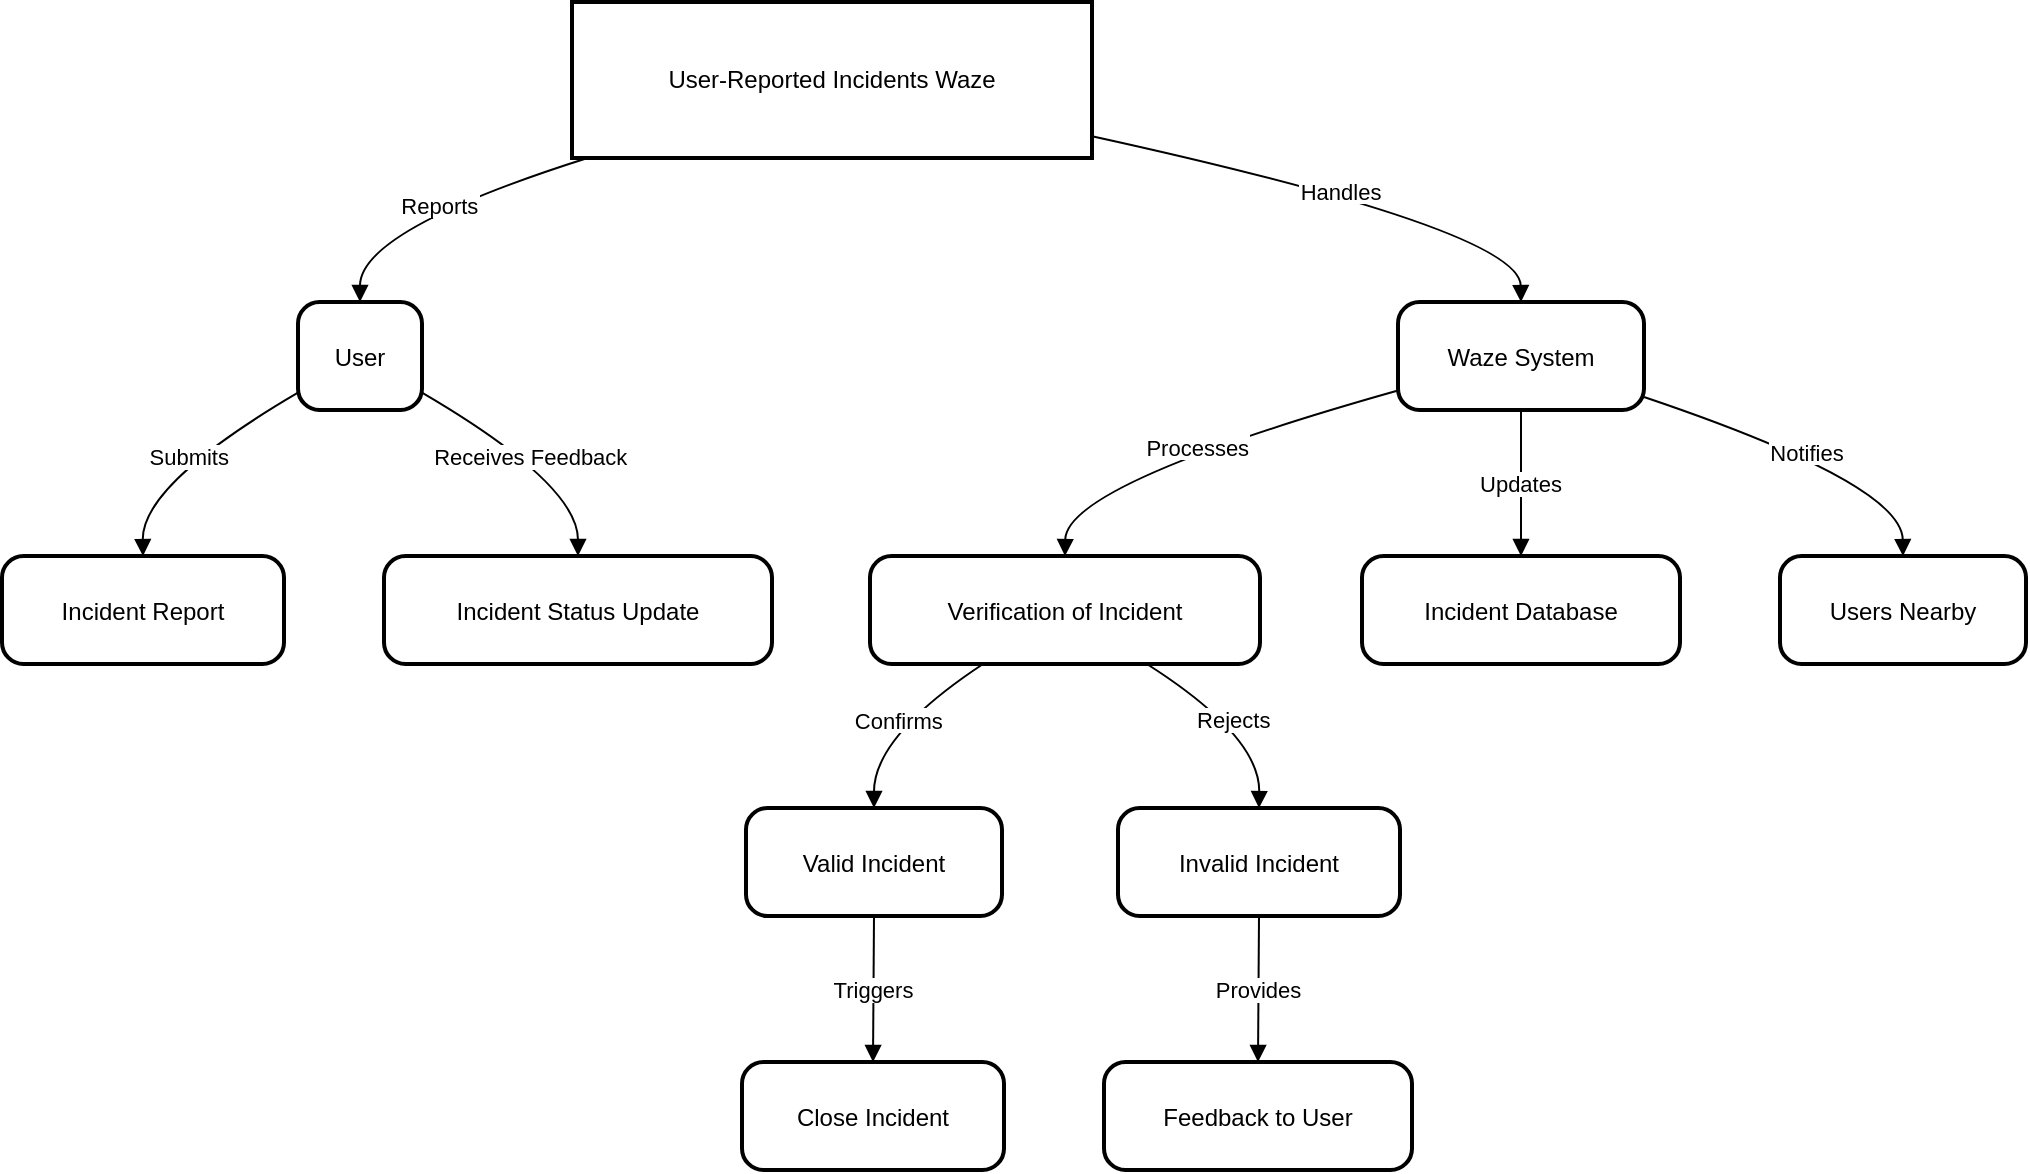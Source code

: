 <mxfile version="26.2.12">
  <diagram name="Página-1" id="IlDYEZVzDNYxJnUhvPW0">
    <mxGraphModel>
      <root>
        <mxCell id="0" />
        <mxCell id="1" parent="0" />
        <mxCell id="2" value="User-Reported Incidents Waze" style="whiteSpace=wrap;strokeWidth=2;" vertex="1" parent="1">
          <mxGeometry x="293" y="8" width="260" height="78" as="geometry" />
        </mxCell>
        <mxCell id="3" value="User" style="rounded=1;arcSize=20;strokeWidth=2" vertex="1" parent="1">
          <mxGeometry x="156" y="158" width="62" height="54" as="geometry" />
        </mxCell>
        <mxCell id="4" value="Waze System" style="rounded=1;arcSize=20;strokeWidth=2" vertex="1" parent="1">
          <mxGeometry x="706" y="158" width="123" height="54" as="geometry" />
        </mxCell>
        <mxCell id="5" value="Incident Report" style="rounded=1;arcSize=20;strokeWidth=2" vertex="1" parent="1">
          <mxGeometry x="8" y="285" width="141" height="54" as="geometry" />
        </mxCell>
        <mxCell id="6" value="Incident Status Update" style="rounded=1;arcSize=20;strokeWidth=2" vertex="1" parent="1">
          <mxGeometry x="199" y="285" width="194" height="54" as="geometry" />
        </mxCell>
        <mxCell id="7" value="Verification of Incident" style="rounded=1;arcSize=20;strokeWidth=2" vertex="1" parent="1">
          <mxGeometry x="442" y="285" width="195" height="54" as="geometry" />
        </mxCell>
        <mxCell id="8" value="Incident Database" style="rounded=1;arcSize=20;strokeWidth=2" vertex="1" parent="1">
          <mxGeometry x="688" y="285" width="159" height="54" as="geometry" />
        </mxCell>
        <mxCell id="9" value="Users Nearby" style="rounded=1;arcSize=20;strokeWidth=2" vertex="1" parent="1">
          <mxGeometry x="897" y="285" width="123" height="54" as="geometry" />
        </mxCell>
        <mxCell id="10" value="Valid Incident" style="rounded=1;arcSize=20;strokeWidth=2" vertex="1" parent="1">
          <mxGeometry x="380" y="411" width="128" height="54" as="geometry" />
        </mxCell>
        <mxCell id="11" value="Invalid Incident" style="rounded=1;arcSize=20;strokeWidth=2" vertex="1" parent="1">
          <mxGeometry x="566" y="411" width="141" height="54" as="geometry" />
        </mxCell>
        <mxCell id="12" value="Close Incident" style="rounded=1;arcSize=20;strokeWidth=2" vertex="1" parent="1">
          <mxGeometry x="378" y="538" width="131" height="54" as="geometry" />
        </mxCell>
        <mxCell id="13" value="Feedback to User" style="rounded=1;arcSize=20;strokeWidth=2" vertex="1" parent="1">
          <mxGeometry x="559" y="538" width="154" height="54" as="geometry" />
        </mxCell>
        <mxCell id="14" value="Reports" style="curved=1;startArrow=none;endArrow=block;exitX=0.03;exitY=1;entryX=0.5;entryY=0.01;" edge="1" parent="1" source="2" target="3">
          <mxGeometry relative="1" as="geometry">
            <Array as="points">
              <mxPoint x="187" y="122" />
            </Array>
          </mxGeometry>
        </mxCell>
        <mxCell id="15" value="Handles" style="curved=1;startArrow=none;endArrow=block;exitX=1;exitY=0.86;entryX=0.5;entryY=0.01;" edge="1" parent="1" source="2" target="4">
          <mxGeometry relative="1" as="geometry">
            <Array as="points">
              <mxPoint x="767" y="122" />
            </Array>
          </mxGeometry>
        </mxCell>
        <mxCell id="16" value="Submits" style="curved=1;startArrow=none;endArrow=block;exitX=0;exitY=0.84;entryX=0.5;entryY=0;" edge="1" parent="1" source="3" target="5">
          <mxGeometry relative="1" as="geometry">
            <Array as="points">
              <mxPoint x="78" y="249" />
            </Array>
          </mxGeometry>
        </mxCell>
        <mxCell id="17" value="Receives Feedback" style="curved=1;startArrow=none;endArrow=block;exitX=1;exitY=0.84;entryX=0.5;entryY=0;" edge="1" parent="1" source="3" target="6">
          <mxGeometry relative="1" as="geometry">
            <Array as="points">
              <mxPoint x="296" y="249" />
            </Array>
          </mxGeometry>
        </mxCell>
        <mxCell id="18" value="Processes" style="curved=1;startArrow=none;endArrow=block;exitX=0;exitY=0.82;entryX=0.5;entryY=0;" edge="1" parent="1" source="4" target="7">
          <mxGeometry relative="1" as="geometry">
            <Array as="points">
              <mxPoint x="540" y="249" />
            </Array>
          </mxGeometry>
        </mxCell>
        <mxCell id="19" value="Updates" style="curved=1;startArrow=none;endArrow=block;exitX=0.5;exitY=1.01;entryX=0.5;entryY=0;" edge="1" parent="1" source="4" target="8">
          <mxGeometry relative="1" as="geometry">
            <Array as="points" />
          </mxGeometry>
        </mxCell>
        <mxCell id="20" value="Notifies" style="curved=1;startArrow=none;endArrow=block;exitX=1;exitY=0.88;entryX=0.5;entryY=0;" edge="1" parent="1" source="4" target="9">
          <mxGeometry relative="1" as="geometry">
            <Array as="points">
              <mxPoint x="958" y="249" />
            </Array>
          </mxGeometry>
        </mxCell>
        <mxCell id="21" value="Confirms" style="curved=1;startArrow=none;endArrow=block;exitX=0.29;exitY=1;entryX=0.5;entryY=0;" edge="1" parent="1" source="7" target="10">
          <mxGeometry relative="1" as="geometry">
            <Array as="points">
              <mxPoint x="444" y="375" />
            </Array>
          </mxGeometry>
        </mxCell>
        <mxCell id="22" value="Rejects" style="curved=1;startArrow=none;endArrow=block;exitX=0.71;exitY=1;entryX=0.5;entryY=0;" edge="1" parent="1" source="7" target="11">
          <mxGeometry relative="1" as="geometry">
            <Array as="points">
              <mxPoint x="637" y="375" />
            </Array>
          </mxGeometry>
        </mxCell>
        <mxCell id="23" value="Triggers" style="curved=1;startArrow=none;endArrow=block;exitX=0.5;exitY=1;entryX=0.5;entryY=-0.01;" edge="1" parent="1" source="10" target="12">
          <mxGeometry relative="1" as="geometry">
            <Array as="points" />
          </mxGeometry>
        </mxCell>
        <mxCell id="24" value="Provides" style="curved=1;startArrow=none;endArrow=block;exitX=0.5;exitY=1;entryX=0.5;entryY=-0.01;" edge="1" parent="1" source="11" target="13">
          <mxGeometry relative="1" as="geometry">
            <Array as="points" />
          </mxGeometry>
        </mxCell>
      </root>
    </mxGraphModel>
  </diagram>
</mxfile>
